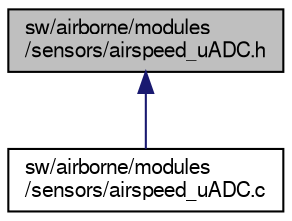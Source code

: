 digraph "sw/airborne/modules/sensors/airspeed_uADC.h"
{
  edge [fontname="FreeSans",fontsize="10",labelfontname="FreeSans",labelfontsize="10"];
  node [fontname="FreeSans",fontsize="10",shape=record];
  Node1 [label="sw/airborne/modules\l/sensors/airspeed_uADC.h",height=0.2,width=0.4,color="black", fillcolor="grey75", style="filled", fontcolor="black"];
  Node1 -> Node2 [dir="back",color="midnightblue",fontsize="10",style="solid",fontname="FreeSans"];
  Node2 [label="sw/airborne/modules\l/sensors/airspeed_uADC.c",height=0.2,width=0.4,color="black", fillcolor="white", style="filled",URL="$airspeed__uADC_8c.html",tooltip="UART interface for Aeroprobe uADC air data computer. "];
}
